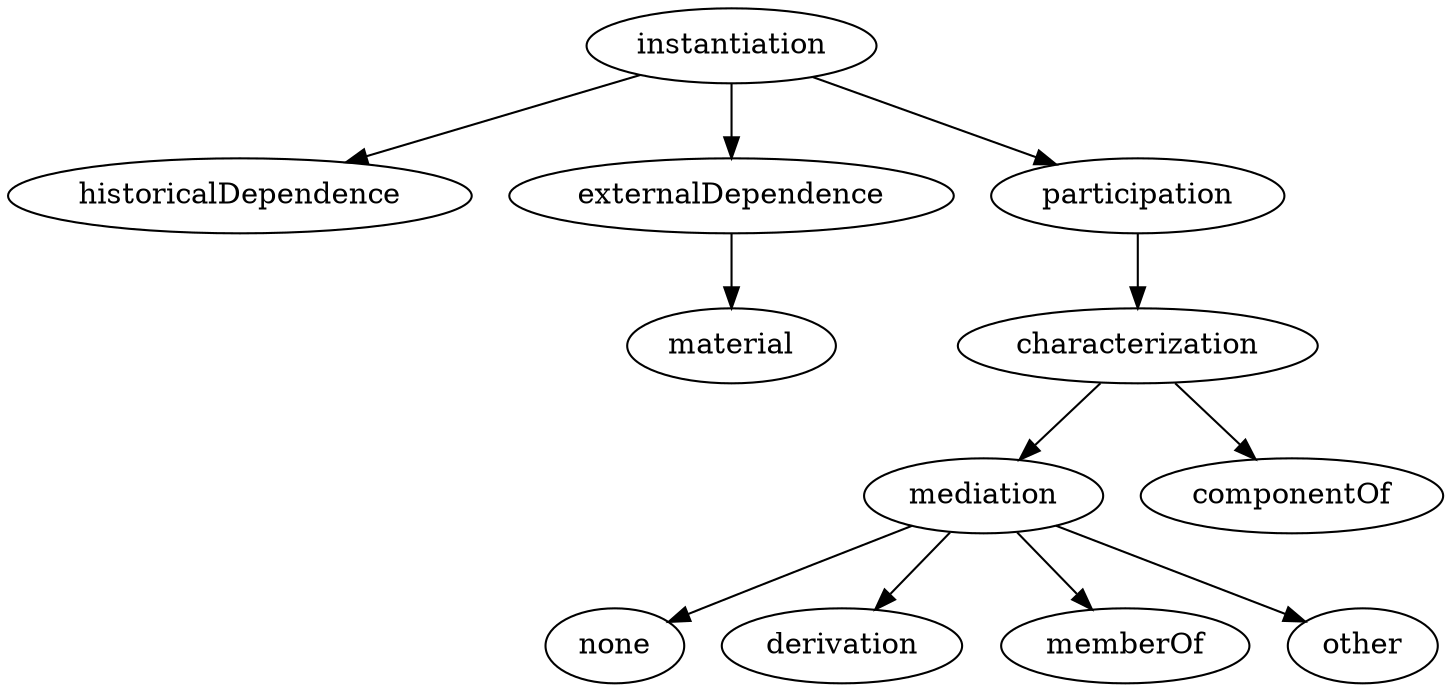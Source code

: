 strict digraph  {
instantiation;
historicalDependence;
externalDependence;
participation;
characterization;
material;
mediation;
componentOf;
none;
derivation;
memberOf;
other;
instantiation -> historicalDependence;
instantiation -> externalDependence;
instantiation -> participation;
externalDependence -> material;
participation -> characterization;
characterization -> mediation;
characterization -> componentOf;
mediation -> none;
mediation -> derivation;
mediation -> memberOf;
mediation -> other;
}
